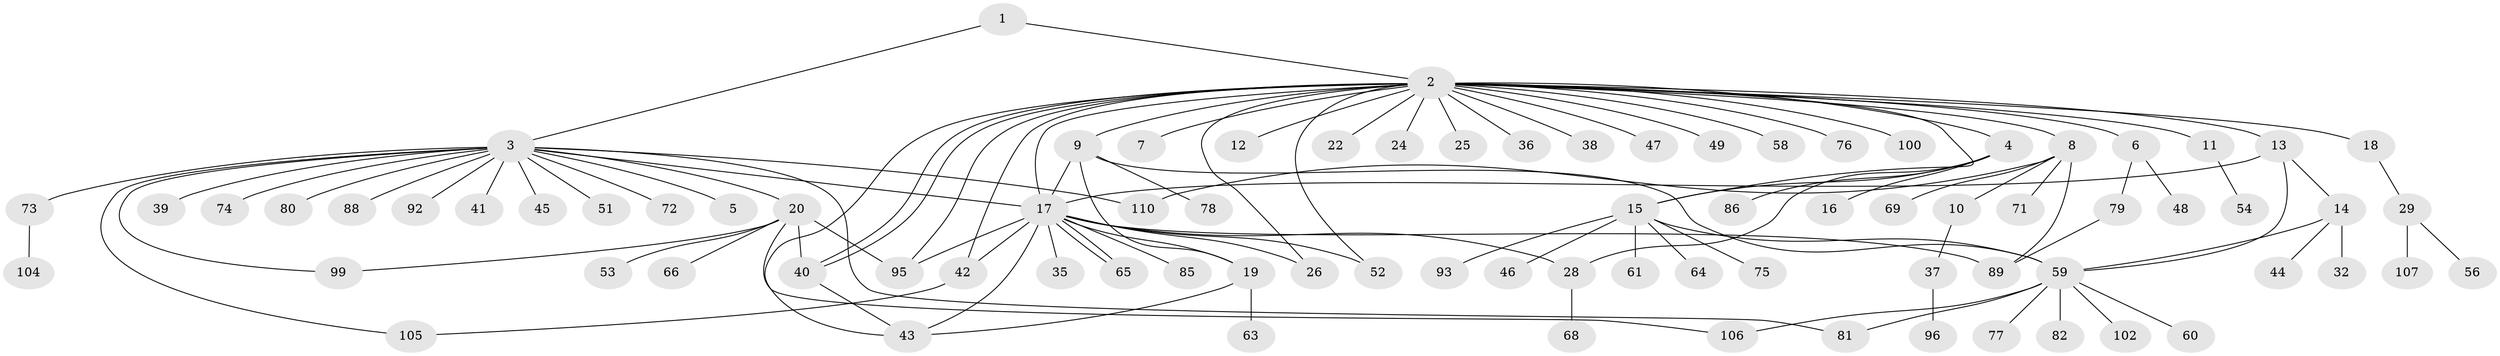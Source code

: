 // original degree distribution, {2: 0.18181818181818182, 31: 0.00909090909090909, 16: 0.00909090909090909, 4: 0.07272727272727272, 1: 0.5636363636363636, 7: 0.01818181818181818, 5: 0.03636363636363636, 3: 0.08181818181818182, 9: 0.00909090909090909, 15: 0.00909090909090909, 8: 0.00909090909090909}
// Generated by graph-tools (version 1.1) at 2025/41/03/06/25 10:41:50]
// undirected, 85 vertices, 111 edges
graph export_dot {
graph [start="1"]
  node [color=gray90,style=filled];
  1;
  2 [super="+84"];
  3 [super="+50"];
  4 [super="+27"];
  5;
  6 [super="+62"];
  7;
  8 [super="+34"];
  9;
  10;
  11 [super="+21"];
  12;
  13 [super="+23"];
  14 [super="+101"];
  15 [super="+109"];
  16;
  17 [super="+33"];
  18;
  19 [super="+97"];
  20 [super="+31"];
  22;
  24 [super="+30"];
  25;
  26;
  28;
  29 [super="+55"];
  32;
  35 [super="+98"];
  36;
  37 [super="+67"];
  38;
  39;
  40 [super="+57"];
  41;
  42 [super="+83"];
  43 [super="+87"];
  44;
  45;
  46 [super="+103"];
  47;
  48;
  49;
  51;
  52;
  53;
  54;
  56;
  58;
  59 [super="+70"];
  60;
  61;
  63;
  64;
  65 [super="+90"];
  66;
  68;
  69;
  71;
  72;
  73;
  74;
  75;
  76;
  77;
  78;
  79;
  80;
  81;
  82;
  85;
  86;
  88;
  89 [super="+91"];
  92 [super="+94"];
  93;
  95 [super="+108"];
  96;
  99;
  100;
  102;
  104;
  105;
  106;
  107;
  110;
  1 -- 2;
  1 -- 3;
  2 -- 4;
  2 -- 6;
  2 -- 7;
  2 -- 8;
  2 -- 9;
  2 -- 11;
  2 -- 12;
  2 -- 13;
  2 -- 15;
  2 -- 18;
  2 -- 22;
  2 -- 24;
  2 -- 25;
  2 -- 26;
  2 -- 36;
  2 -- 38;
  2 -- 40;
  2 -- 40;
  2 -- 42 [weight=2];
  2 -- 43;
  2 -- 47;
  2 -- 49;
  2 -- 52;
  2 -- 58;
  2 -- 76;
  2 -- 95;
  2 -- 100;
  2 -- 17;
  3 -- 5;
  3 -- 17;
  3 -- 20;
  3 -- 39;
  3 -- 41;
  3 -- 45;
  3 -- 51;
  3 -- 73;
  3 -- 74;
  3 -- 80;
  3 -- 81;
  3 -- 92;
  3 -- 105;
  3 -- 110;
  3 -- 72;
  3 -- 99;
  3 -- 88;
  4 -- 15;
  4 -- 16;
  4 -- 28;
  4 -- 86;
  6 -- 48;
  6 -- 79;
  8 -- 10;
  8 -- 69;
  8 -- 71;
  8 -- 89;
  8 -- 110;
  9 -- 17;
  9 -- 19;
  9 -- 59;
  9 -- 78;
  10 -- 37;
  11 -- 54;
  13 -- 14;
  13 -- 59;
  13 -- 17;
  14 -- 32;
  14 -- 44;
  14 -- 59;
  15 -- 46;
  15 -- 59;
  15 -- 61;
  15 -- 64;
  15 -- 75;
  15 -- 93;
  17 -- 19;
  17 -- 26;
  17 -- 35;
  17 -- 42;
  17 -- 43;
  17 -- 52;
  17 -- 65;
  17 -- 65;
  17 -- 85;
  17 -- 89;
  17 -- 95;
  17 -- 28;
  18 -- 29;
  19 -- 43;
  19 -- 63;
  20 -- 40;
  20 -- 66;
  20 -- 95;
  20 -- 99;
  20 -- 106;
  20 -- 53;
  28 -- 68;
  29 -- 107;
  29 -- 56;
  37 -- 96;
  40 -- 43;
  42 -- 105;
  59 -- 60;
  59 -- 81;
  59 -- 82;
  59 -- 102;
  59 -- 106;
  59 -- 77;
  73 -- 104;
  79 -- 89;
}
